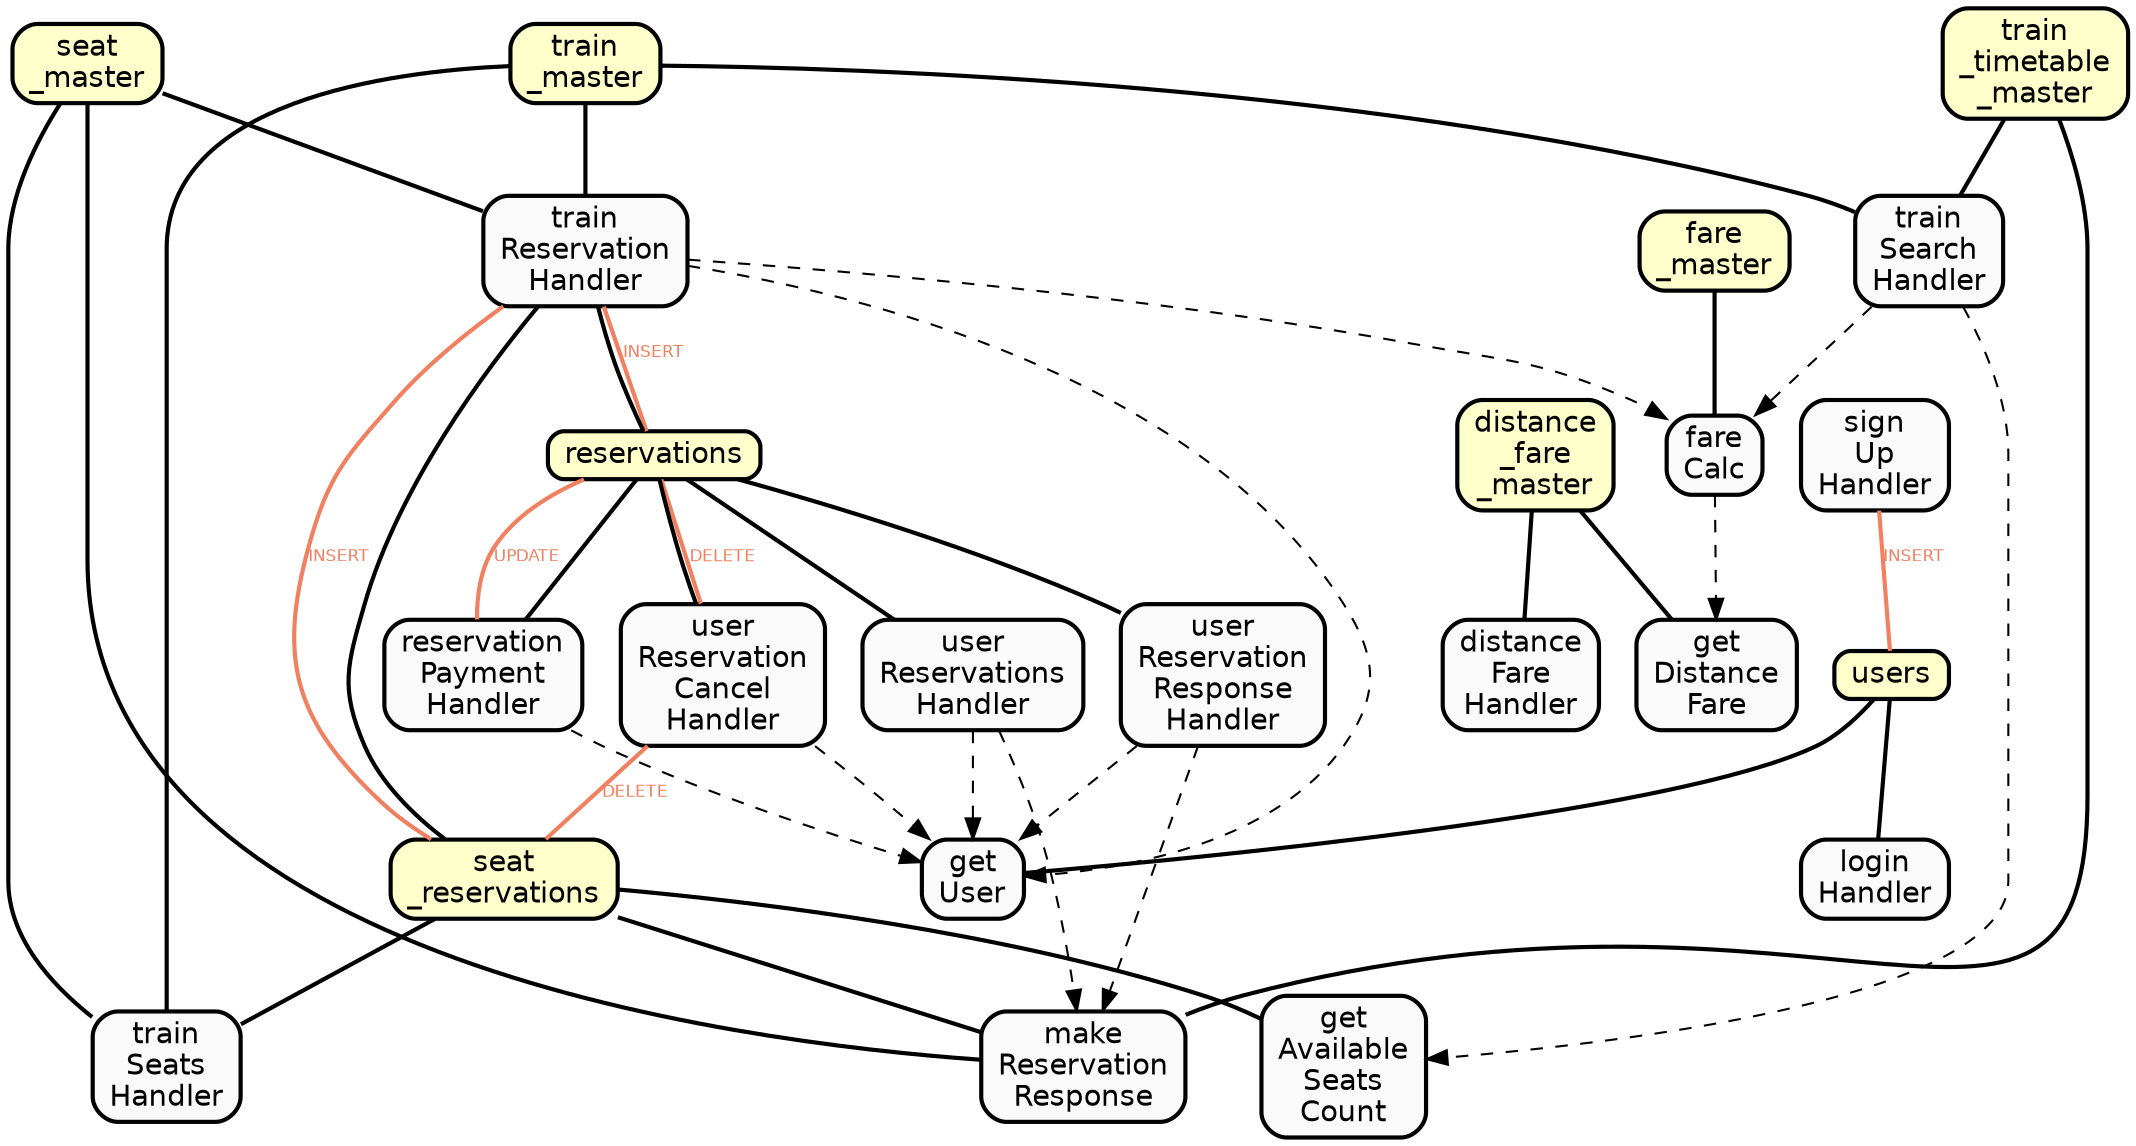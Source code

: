 
    digraph  {
      layout = "dot";
      // overlap = false;
      // splines = true;
      node[
        // landscape = true,
        width = 0.2,
        height = 0.2,
        fontname = "Helvetica",
        style = "filled",
        fillcolor = "#fafafa",
        shape = box,
        style = "filled, bold, rounded"
      ];
      edge[
        len = 0.1,
        fontsize = "8",
        fontname = "Helvetica",
        style = "dashed",
    ];
      a2 -> a4; 
a2[label="fare
Calc"];
a4[label="get
Distance
Fare"];
a8 -> a5; 
a8[label="reservation
Payment
Handler"];
a5[label="get
User"];
a10 -> a2; 
a10[label="train
Reservation
Handler"];
a2[label="fare
Calc"];
a10 -> a5; 
a10[label="train
Reservation
Handler"];
a5[label="get
User"];
a11 -> a2; 
a11[label="train
Search
Handler"];
a2[label="fare
Calc"];
a11 -> a3; 
a11[label="train
Search
Handler"];
a3[label="get
Available
Seats
Count"];
a13 -> a5; 
a13[label="user
Reservation
Cancel
Handler"];
a5[label="get
User"];
a14 -> a5; 
a14[label="user
Reservation
Response
Handler"];
a5[label="get
User"];
a14 -> a7; 
a14[label="user
Reservation
Response
Handler"];
a7[label="make
Reservation
Response"];
a15 -> a5; 
a15[label="user
Reservations
Handler"];
a5[label="get
User"];
a15 -> a7; 
a15[label="user
Reservations
Handler"];
a7[label="make
Reservation
Response"];

      distance_fare_master -> a1[style="bold"][dir="none"];
distance_fare_master[label="distance
_fare
_master",shape=box, style="filled, bold, rounded", fillcolor="#ffffcc"];
a1[label="distance
Fare
Handler"];
fare_master -> a2[style="bold"][dir="none"];
fare_master[label="fare
_master",shape=box, style="filled, bold, rounded", fillcolor="#ffffcc"];
a2[label="fare
Calc"];
seat_reservations -> a3[style="bold"][dir="none"];
seat_reservations[label="seat
_reservations",shape=box, style="filled, bold, rounded", fillcolor="#ffffcc"];
a3[label="get
Available
Seats
Count"];
distance_fare_master -> a4[style="bold"][dir="none"];
distance_fare_master[label="distance
_fare
_master",shape=box, style="filled, bold, rounded", fillcolor="#ffffcc"];
a4[label="get
Distance
Fare"];
users -> a5[style="bold"][dir="none"];
users[label="users",shape=box, style="filled, bold, rounded", fillcolor="#ffffcc"];
a5[label="get
User"];
users -> a6[style="bold"][dir="none"];
users[label="users",shape=box, style="filled, bold, rounded", fillcolor="#ffffcc"];
a6[label="login
Handler"];
train_timetable_master -> a7[style="bold"][dir="none"];
train_timetable_master[label="train
_timetable
_master",shape=box, style="filled, bold, rounded", fillcolor="#ffffcc"];
seat_reservations -> a7[style="bold"][dir="none"];
seat_reservations[label="seat
_reservations",shape=box, style="filled, bold, rounded", fillcolor="#ffffcc"];
seat_master -> a7[style="bold"][dir="none"];
seat_master[label="seat
_master",shape=box, style="filled, bold, rounded", fillcolor="#ffffcc"];
a7[label="make
Reservation
Response"];
reservations -> a8[style="bold"][dir="none"];
reservations[label="reservations",shape=box, style="filled, bold, rounded", fillcolor="#ffffcc"];
a8 -> reservations[style="bold",dir="none",label="UPDATE",color="#f08060",fontcolor="#f08060"];
reservations[label="reservations",shape=box, style="filled, bold, rounded", fillcolor="#ffffcc"];
a8[label="reservation
Payment
Handler"];
a9 -> users[style="bold",dir="none",label="INSERT",color="#f08060",fontcolor="#f08060"];
users[label="users",shape=box, style="filled, bold, rounded", fillcolor="#ffffcc"];
a9[label="sign
Up
Handler"];
train_master -> a10[style="bold"][dir="none"];
train_master[label="train
_master",shape=box, style="filled, bold, rounded", fillcolor="#ffffcc"];
seat_master -> a10[style="bold"][dir="none"];
seat_master[label="seat
_master",shape=box, style="filled, bold, rounded", fillcolor="#ffffcc"];
seat_reservations -> a10[style="bold"][dir="none"];
seat_reservations[label="seat
_reservations",shape=box, style="filled, bold, rounded", fillcolor="#ffffcc"];
reservations -> a10[style="bold"][dir="none"];
reservations[label="reservations",shape=box, style="filled, bold, rounded", fillcolor="#ffffcc"];
a10 -> reservations[style="bold",dir="none",label="INSERT",color="#f08060",fontcolor="#f08060"];
reservations[label="reservations",shape=box, style="filled, bold, rounded", fillcolor="#ffffcc"];
a10 -> seat_reservations[style="bold",dir="none",label="INSERT",color="#f08060",fontcolor="#f08060"];
seat_reservations[label="seat
_reservations",shape=box, style="filled, bold, rounded", fillcolor="#ffffcc"];
a10[label="train
Reservation
Handler"];
train_master -> a11[style="bold"][dir="none"];
train_master[label="train
_master",shape=box, style="filled, bold, rounded", fillcolor="#ffffcc"];
train_timetable_master -> a11[style="bold"][dir="none"];
train_timetable_master[label="train
_timetable
_master",shape=box, style="filled, bold, rounded", fillcolor="#ffffcc"];
a11[label="train
Search
Handler"];
train_master -> a12[style="bold"][dir="none"];
train_master[label="train
_master",shape=box, style="filled, bold, rounded", fillcolor="#ffffcc"];
seat_master -> a12[style="bold"][dir="none"];
seat_master[label="seat
_master",shape=box, style="filled, bold, rounded", fillcolor="#ffffcc"];
seat_reservations -> a12[style="bold"][dir="none"];
seat_reservations[label="seat
_reservations",shape=box, style="filled, bold, rounded", fillcolor="#ffffcc"];
a12[label="train
Seats
Handler"];
reservations -> a13[style="bold"][dir="none"];
reservations[label="reservations",shape=box, style="filled, bold, rounded", fillcolor="#ffffcc"];
a13 -> reservations[style="bold",dir="none",label="DELETE",color="#f08060",fontcolor="#f08060"];
reservations[label="reservations",shape=box, style="filled, bold, rounded", fillcolor="#ffffcc"];
a13 -> seat_reservations[style="bold",dir="none",label="DELETE",color="#f08060",fontcolor="#f08060"];
seat_reservations[label="seat
_reservations",shape=box, style="filled, bold, rounded", fillcolor="#ffffcc"];
a13[label="user
Reservation
Cancel
Handler"];
reservations -> a14[style="bold"][dir="none"];
reservations[label="reservations",shape=box, style="filled, bold, rounded", fillcolor="#ffffcc"];
a14[label="user
Reservation
Response
Handler"];
reservations -> a15[style="bold"][dir="none"];
reservations[label="reservations",shape=box, style="filled, bold, rounded", fillcolor="#ffffcc"];
a15[label="user
Reservations
Handler"];

    }